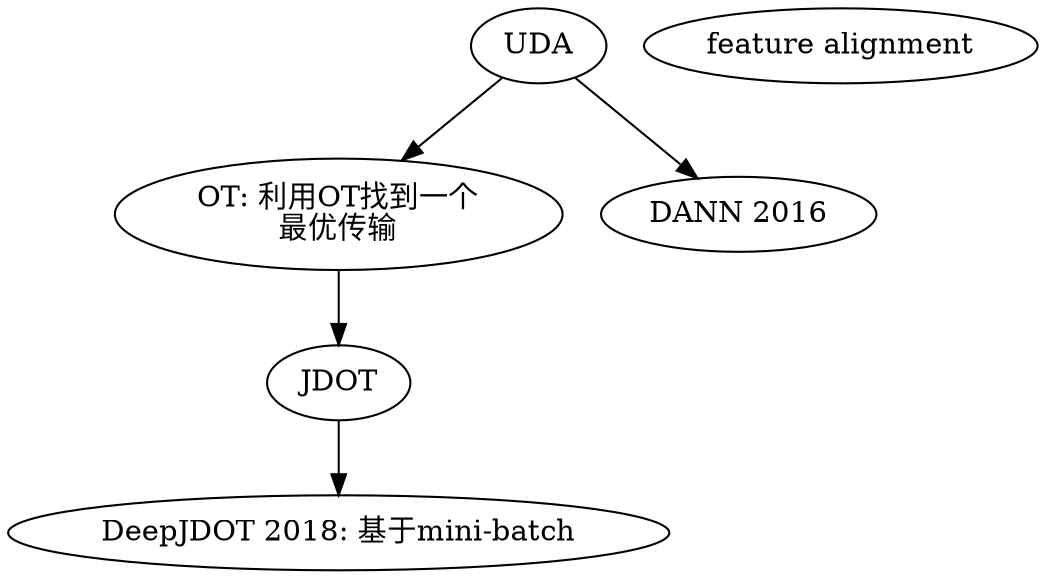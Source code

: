 digraph pic { 
  // 关系
  UDA -> OT;
  UDA -> DANN;
  OT -> JDOT;
  JDOT -> DeepJDOT;
  
  // 节点定义
  OT [label="OT: 利用OT找到一个\n最优传输"];
  DANN [label="DANN 2016"];
  DeepJDOT [label="DeepJDOT 2018: 基于mini-batch"];
  
  type1[label="feature alignment"];

}
